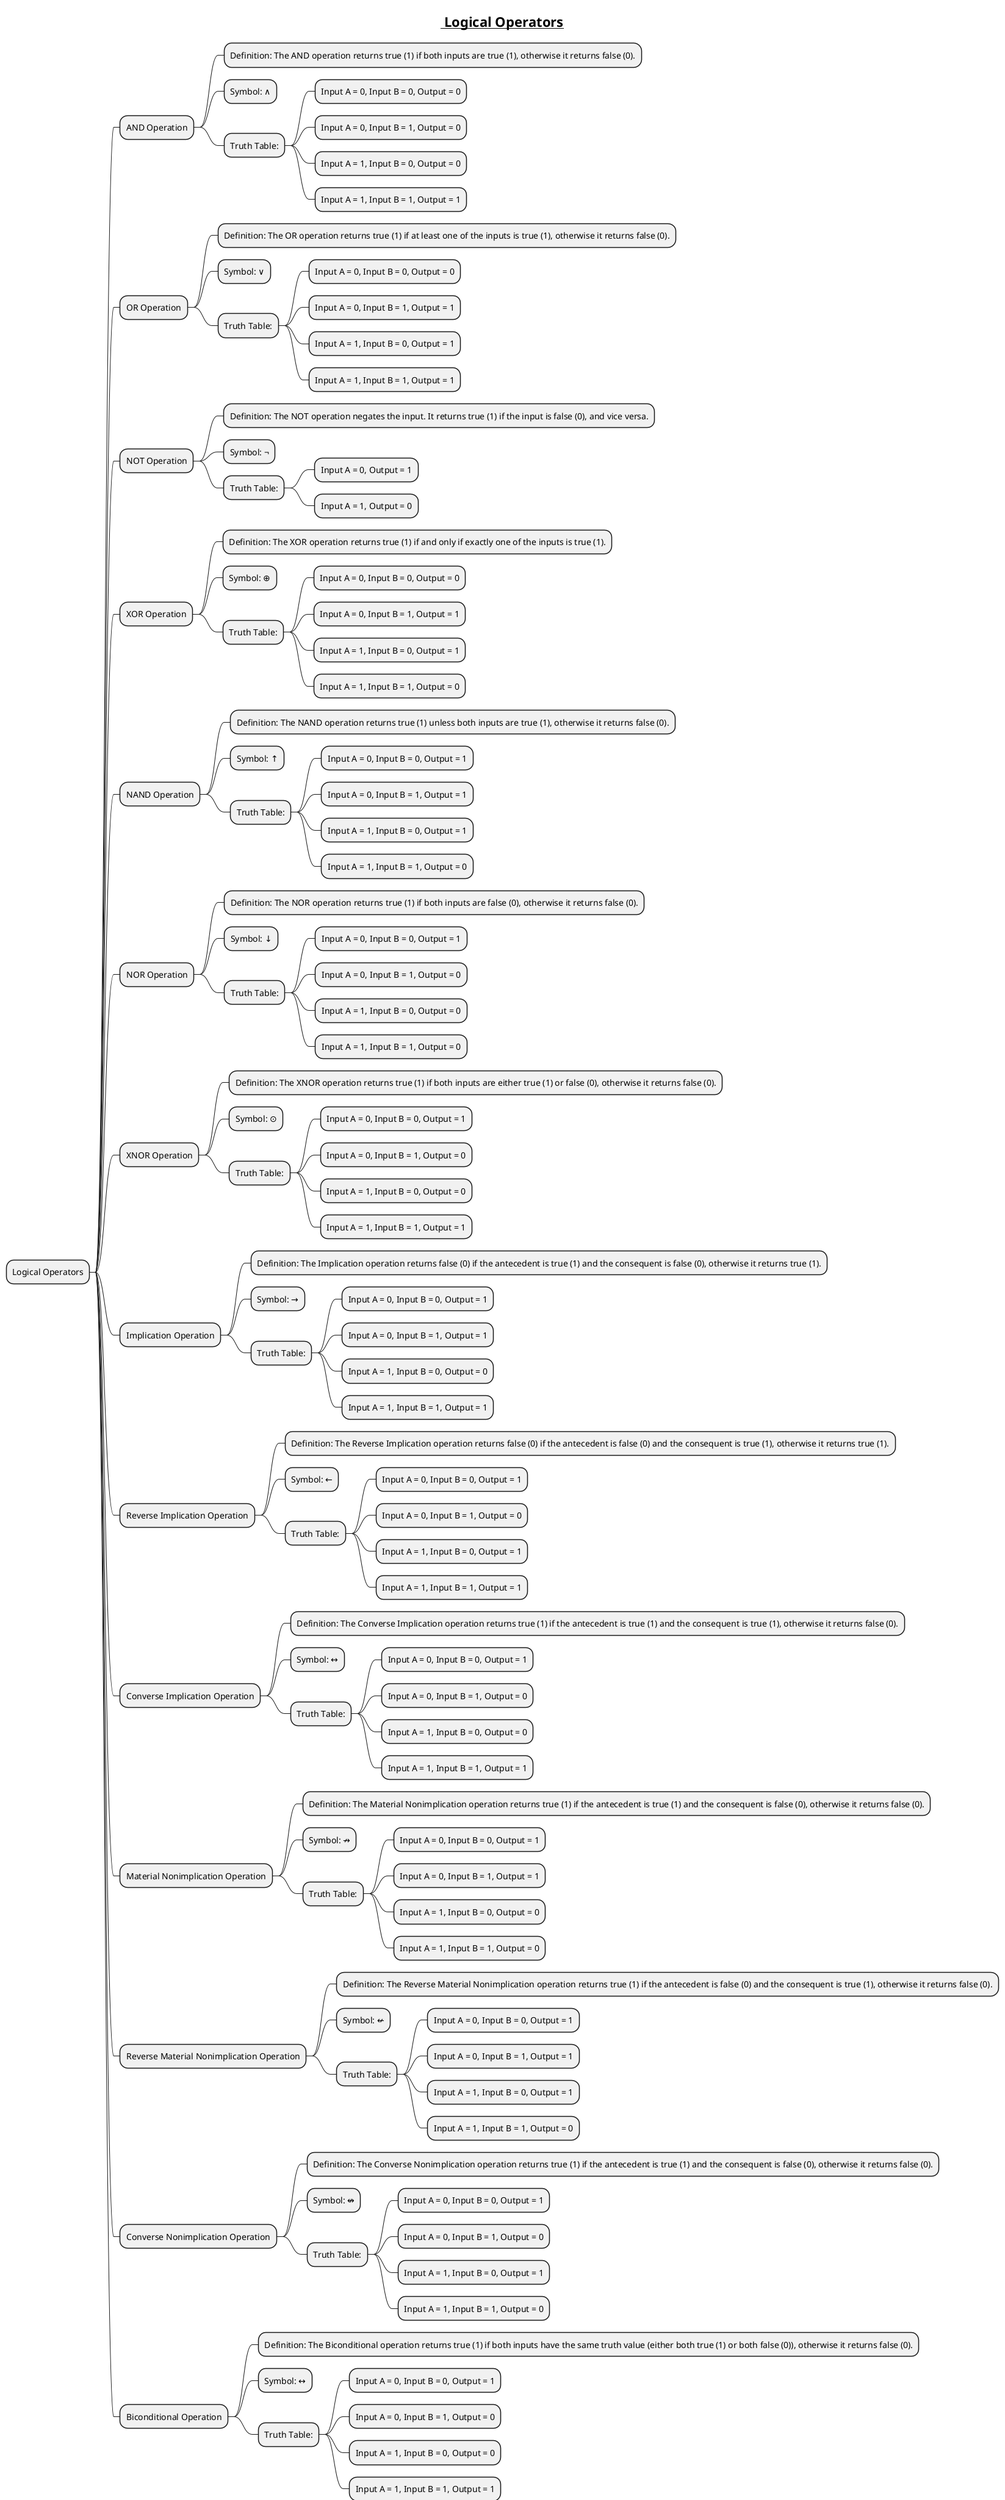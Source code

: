 @startmindmap
title =__ Logical Operators__
* Logical Operators
** AND Operation
*** Definition: The AND operation returns true (1) if both inputs are true (1), otherwise it returns false (0).
*** Symbol: ∧
*** Truth Table:
**** Input A = 0, Input B = 0, Output = 0
**** Input A = 0, Input B = 1, Output = 0
**** Input A = 1, Input B = 0, Output = 0
**** Input A = 1, Input B = 1, Output = 1
** OR Operation
*** Definition: The OR operation returns true (1) if at least one of the inputs is true (1), otherwise it returns false (0).
*** Symbol: ∨
*** Truth Table:
**** Input A = 0, Input B = 0, Output = 0
**** Input A = 0, Input B = 1, Output = 1
**** Input A = 1, Input B = 0, Output = 1
**** Input A = 1, Input B = 1, Output = 1
** NOT Operation
*** Definition: The NOT operation negates the input. It returns true (1) if the input is false (0), and vice versa.
*** Symbol: ¬
*** Truth Table:
**** Input A = 0, Output = 1
**** Input A = 1, Output = 0
** XOR Operation
*** Definition: The XOR operation returns true (1) if and only if exactly one of the inputs is true (1).
*** Symbol: ⊕
*** Truth Table:
**** Input A = 0, Input B = 0, Output = 0
**** Input A = 0, Input B = 1, Output = 1
**** Input A = 1, Input B = 0, Output = 1
**** Input A = 1, Input B = 1, Output = 0
** NAND Operation
*** Definition: The NAND operation returns true (1) unless both inputs are true (1), otherwise it returns false (0).
*** Symbol: ↑
*** Truth Table:
**** Input A = 0, Input B = 0, Output = 1
**** Input A = 0, Input B = 1, Output = 1
**** Input A = 1, Input B = 0, Output = 1
**** Input A = 1, Input B = 1, Output = 0
** NOR Operation
*** Definition: The NOR operation returns true (1) if both inputs are false (0), otherwise it returns false (0).
*** Symbol: ↓
*** Truth Table:
**** Input A = 0, Input B = 0, Output = 1
**** Input A = 0, Input B = 1, Output = 0
**** Input A = 1, Input B = 0, Output = 0
**** Input A = 1, Input B = 1, Output = 0
** XNOR Operation
*** Definition: The XNOR operation returns true (1) if both inputs are either true (1) or false (0), otherwise it returns false (0).
*** Symbol: ⊙
*** Truth Table:
**** Input A = 0, Input B = 0, Output = 1
**** Input A = 0, Input B = 1, Output = 0
**** Input A = 1, Input B = 0, Output = 0
**** Input A = 1, Input B = 1, Output = 1
** Implication Operation
*** Definition: The Implication operation returns false (0) if the antecedent is true (1) and the consequent is false (0), otherwise it returns true (1).
*** Symbol: →
*** Truth Table:
**** Input A = 0, Input B = 0, Output = 1
**** Input A = 0, Input B = 1, Output = 1
**** Input A = 1, Input B = 0, Output = 0
**** Input A = 1, Input B = 1, Output = 1
** Reverse Implication Operation
*** Definition: The Reverse Implication operation returns false (0) if the antecedent is false (0) and the consequent is true (1), otherwise it returns true (1).
*** Symbol: ←
*** Truth Table:
**** Input A = 0, Input B = 0, Output = 1
**** Input A = 0, Input B = 1, Output = 0
**** Input A = 1, Input B = 0, Output = 1
**** Input A = 1, Input B = 1, Output = 1
** Converse Implication Operation
*** Definition: The Converse Implication operation returns true (1) if the antecedent is true (1) and the consequent is true (1), otherwise it returns false (0).
*** Symbol: ↔
*** Truth Table:
**** Input A = 0, Input B = 0, Output = 1
**** Input A = 0, Input B = 1, Output = 0
**** Input A = 1, Input B = 0, Output = 0
**** Input A = 1, Input B = 1, Output = 1
** Material Nonimplication Operation
*** Definition: The Material Nonimplication operation returns true (1) if the antecedent is true (1) and the consequent is false (0), otherwise it returns false (0).
*** Symbol: ↛
*** Truth Table:
**** Input A = 0, Input B = 0, Output = 1
**** Input A = 0, Input B = 1, Output = 1
**** Input A = 1, Input B = 0, Output = 0
**** Input A = 1, Input B = 1, Output = 0
** Reverse Material Nonimplication Operation
*** Definition: The Reverse Material Nonimplication operation returns true (1) if the antecedent is false (0) and the consequent is true (1), otherwise it returns false (0).
*** Symbol: ↚
*** Truth Table:
**** Input A = 0, Input B = 0, Output = 1
**** Input A = 0, Input B = 1, Output = 1
**** Input A = 1, Input B = 0, Output = 1
**** Input A = 1, Input B = 1, Output = 0
** Converse Nonimplication Operation
*** Definition: The Converse Nonimplication operation returns true (1) if the antecedent is true (1) and the consequent is false (0), otherwise it returns false (0).
*** Symbol: ↮
*** Truth Table:
**** Input A = 0, Input B = 0, Output = 1
**** Input A = 0, Input B = 1, Output = 0
**** Input A = 1, Input B = 0, Output = 1
**** Input A = 1, Input B = 1, Output = 0
** Biconditional Operation
*** Definition: The Biconditional operation returns true (1) if both inputs have the same truth value (either both true (1) or both false (0)), otherwise it returns false (0).
*** Symbol: ↔
*** Truth Table:
**** Input A = 0, Input B = 0, Output = 1
**** Input A = 0, Input B = 1, Output = 0
**** Input A = 1, Input B = 0, Output = 0
**** Input A = 1, Input B = 1, Output = 1
@endmindmap
